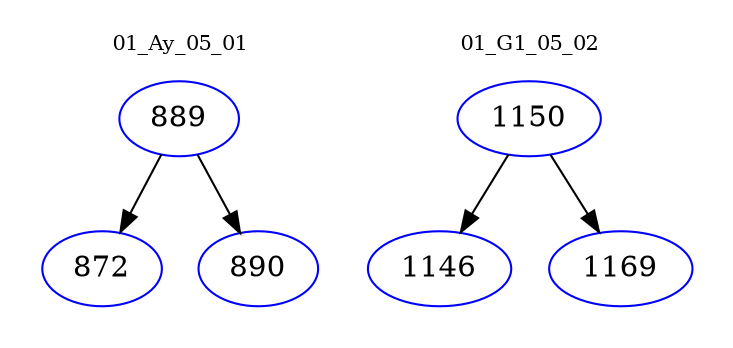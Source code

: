 digraph{
subgraph cluster_0 {
color = white
label = "01_Ay_05_01";
fontsize=10;
T0_889 [label="889", color="blue"]
T0_889 -> T0_872 [color="black"]
T0_872 [label="872", color="blue"]
T0_889 -> T0_890 [color="black"]
T0_890 [label="890", color="blue"]
}
subgraph cluster_1 {
color = white
label = "01_G1_05_02";
fontsize=10;
T1_1150 [label="1150", color="blue"]
T1_1150 -> T1_1146 [color="black"]
T1_1146 [label="1146", color="blue"]
T1_1150 -> T1_1169 [color="black"]
T1_1169 [label="1169", color="blue"]
}
}
